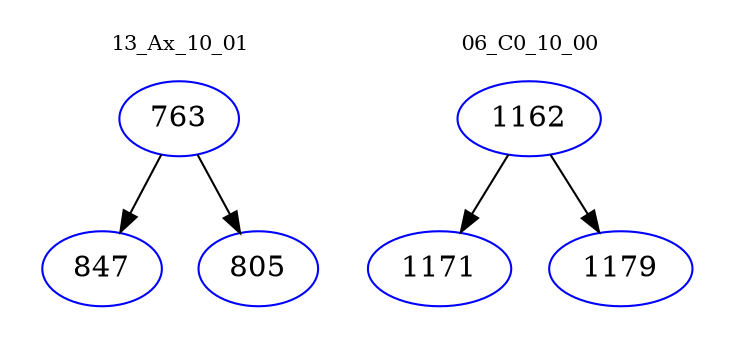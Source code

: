 digraph{
subgraph cluster_0 {
color = white
label = "13_Ax_10_01";
fontsize=10;
T0_763 [label="763", color="blue"]
T0_763 -> T0_847 [color="black"]
T0_847 [label="847", color="blue"]
T0_763 -> T0_805 [color="black"]
T0_805 [label="805", color="blue"]
}
subgraph cluster_1 {
color = white
label = "06_C0_10_00";
fontsize=10;
T1_1162 [label="1162", color="blue"]
T1_1162 -> T1_1171 [color="black"]
T1_1171 [label="1171", color="blue"]
T1_1162 -> T1_1179 [color="black"]
T1_1179 [label="1179", color="blue"]
}
}
